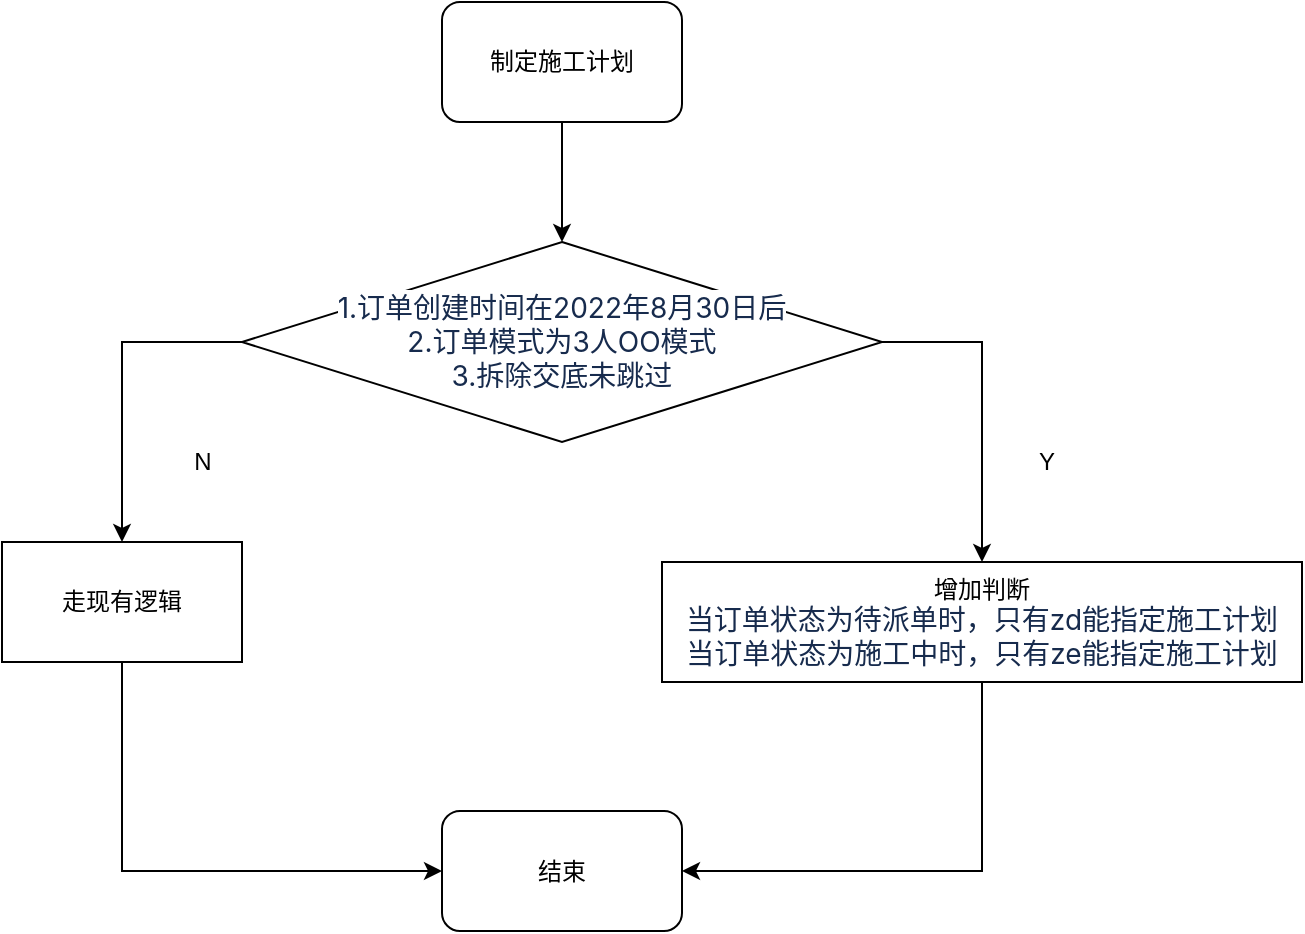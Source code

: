 <mxfile version="18.0.6" type="device" pages="2"><diagram id="HsIXlEKzGWNh-6x8Hyzc" name="第 1 页"><mxGraphModel dx="946" dy="612" grid="1" gridSize="10" guides="1" tooltips="1" connect="1" arrows="1" fold="1" page="1" pageScale="1" pageWidth="827" pageHeight="1169" math="0" shadow="0"><root><mxCell id="0"/><mxCell id="1" parent="0"/><mxCell id="3VwRYPMIpKyoCUNR7_9B-3" style="edgeStyle=orthogonalEdgeStyle;rounded=0;orthogonalLoop=1;jettySize=auto;html=1;" parent="1" source="3VwRYPMIpKyoCUNR7_9B-1" target="3VwRYPMIpKyoCUNR7_9B-2" edge="1"><mxGeometry relative="1" as="geometry"/></mxCell><mxCell id="3VwRYPMIpKyoCUNR7_9B-1" value="制定施工计划" style="rounded=1;whiteSpace=wrap;html=1;" parent="1" vertex="1"><mxGeometry x="270" y="150" width="120" height="60" as="geometry"/></mxCell><mxCell id="3VwRYPMIpKyoCUNR7_9B-7" style="edgeStyle=orthogonalEdgeStyle;rounded=0;orthogonalLoop=1;jettySize=auto;html=1;exitX=0;exitY=0.5;exitDx=0;exitDy=0;" parent="1" source="3VwRYPMIpKyoCUNR7_9B-2" target="3VwRYPMIpKyoCUNR7_9B-5" edge="1"><mxGeometry relative="1" as="geometry"/></mxCell><mxCell id="3VwRYPMIpKyoCUNR7_9B-8" style="edgeStyle=orthogonalEdgeStyle;rounded=0;orthogonalLoop=1;jettySize=auto;html=1;exitX=1;exitY=0.5;exitDx=0;exitDy=0;" parent="1" source="3VwRYPMIpKyoCUNR7_9B-2" target="3VwRYPMIpKyoCUNR7_9B-6" edge="1"><mxGeometry relative="1" as="geometry"/></mxCell><mxCell id="3VwRYPMIpKyoCUNR7_9B-2" value="&lt;span style=&quot;color: rgb(23, 43, 77); font-family: -apple-system, &amp;quot;system-ui&amp;quot;, &amp;quot;Segoe UI&amp;quot;, Roboto, Oxygen, Ubuntu, &amp;quot;Fira Sans&amp;quot;, &amp;quot;Droid Sans&amp;quot;, &amp;quot;Helvetica Neue&amp;quot;, sans-serif; font-size: 14px; text-align: left; background-color: rgb(255, 255, 255);&quot;&gt;1.订单创建时间在2022年8月30日后&lt;br&gt;2.订单模式为3人OO模式&lt;br&gt;3.拆除交底未跳过&lt;/span&gt;" style="rhombus;whiteSpace=wrap;html=1;" parent="1" vertex="1"><mxGeometry x="170" y="270" width="320" height="100" as="geometry"/></mxCell><mxCell id="3VwRYPMIpKyoCUNR7_9B-4" value="结束" style="rounded=1;whiteSpace=wrap;html=1;" parent="1" vertex="1"><mxGeometry x="270" y="554.5" width="120" height="60" as="geometry"/></mxCell><mxCell id="3VwRYPMIpKyoCUNR7_9B-9" style="edgeStyle=orthogonalEdgeStyle;rounded=0;orthogonalLoop=1;jettySize=auto;html=1;exitX=0.5;exitY=1;exitDx=0;exitDy=0;entryX=0;entryY=0.5;entryDx=0;entryDy=0;" parent="1" source="3VwRYPMIpKyoCUNR7_9B-5" target="3VwRYPMIpKyoCUNR7_9B-4" edge="1"><mxGeometry relative="1" as="geometry"/></mxCell><mxCell id="3VwRYPMIpKyoCUNR7_9B-5" value="走现有逻辑" style="rounded=0;whiteSpace=wrap;html=1;" parent="1" vertex="1"><mxGeometry x="50" y="420" width="120" height="60" as="geometry"/></mxCell><mxCell id="3VwRYPMIpKyoCUNR7_9B-10" style="edgeStyle=orthogonalEdgeStyle;rounded=0;orthogonalLoop=1;jettySize=auto;html=1;entryX=1;entryY=0.5;entryDx=0;entryDy=0;" parent="1" source="3VwRYPMIpKyoCUNR7_9B-6" target="3VwRYPMIpKyoCUNR7_9B-4" edge="1"><mxGeometry relative="1" as="geometry"/></mxCell><mxCell id="3VwRYPMIpKyoCUNR7_9B-6" value="增加判断&lt;br&gt;&lt;span style=&quot;color: rgb(23, 43, 77); font-family: -apple-system, &amp;quot;system-ui&amp;quot;, &amp;quot;Segoe UI&amp;quot;, Roboto, Oxygen, Ubuntu, &amp;quot;Fira Sans&amp;quot;, &amp;quot;Droid Sans&amp;quot;, &amp;quot;Helvetica Neue&amp;quot;, sans-serif; font-size: 14px; text-align: left; background-color: rgb(255, 255, 255);&quot;&gt;当订单状态为待派单时，只有zd能指定施工计划&lt;br&gt;&lt;/span&gt;&lt;span style=&quot;color: rgb(23, 43, 77); font-family: -apple-system, &amp;quot;system-ui&amp;quot;, &amp;quot;Segoe UI&amp;quot;, Roboto, Oxygen, Ubuntu, &amp;quot;Fira Sans&amp;quot;, &amp;quot;Droid Sans&amp;quot;, &amp;quot;Helvetica Neue&amp;quot;, sans-serif; font-size: 14px; text-align: left; background-color: rgb(255, 255, 255);&quot;&gt;当订单状态为施工中时，只有ze能指定施工计划&lt;/span&gt;&lt;span style=&quot;color: rgb(23, 43, 77); font-family: -apple-system, &amp;quot;system-ui&amp;quot;, &amp;quot;Segoe UI&amp;quot;, Roboto, Oxygen, Ubuntu, &amp;quot;Fira Sans&amp;quot;, &amp;quot;Droid Sans&amp;quot;, &amp;quot;Helvetica Neue&amp;quot;, sans-serif; font-size: 14px; text-align: left; background-color: rgb(255, 255, 255);&quot;&gt;&lt;br&gt;&lt;/span&gt;" style="rounded=0;whiteSpace=wrap;html=1;" parent="1" vertex="1"><mxGeometry x="380" y="430" width="320" height="60" as="geometry"/></mxCell><mxCell id="3VwRYPMIpKyoCUNR7_9B-11" value="N" style="text;html=1;align=center;verticalAlign=middle;resizable=0;points=[];autosize=1;strokeColor=none;fillColor=none;" parent="1" vertex="1"><mxGeometry x="140" y="370" width="20" height="20" as="geometry"/></mxCell><mxCell id="3VwRYPMIpKyoCUNR7_9B-13" value="Y" style="text;html=1;align=center;verticalAlign=middle;resizable=0;points=[];autosize=1;strokeColor=none;fillColor=none;" parent="1" vertex="1"><mxGeometry x="562" y="370" width="20" height="20" as="geometry"/></mxCell></root></mxGraphModel></diagram><diagram id="jqiIDo-yiDi-pKEUyboA" name="第 2 页"><mxGraphModel dx="946" dy="612" grid="1" gridSize="10" guides="1" tooltips="1" connect="1" arrows="1" fold="1" page="1" pageScale="1" pageWidth="827" pageHeight="1169" math="0" shadow="0"><root><mxCell id="0"/><mxCell id="1" parent="0"/><mxCell id="c13IGx-ZNEFmLZKaoY0X-1" style="edgeStyle=orthogonalEdgeStyle;rounded=0;orthogonalLoop=1;jettySize=auto;html=1;" parent="1" source="c13IGx-ZNEFmLZKaoY0X-2" target="c13IGx-ZNEFmLZKaoY0X-5" edge="1"><mxGeometry relative="1" as="geometry"/></mxCell><mxCell id="c13IGx-ZNEFmLZKaoY0X-2" value="标准/补充 配置方案生成/修改/作废" style="rounded=1;whiteSpace=wrap;html=1;" parent="1" vertex="1"><mxGeometry x="220" y="150" width="220" height="60" as="geometry"/></mxCell><mxCell id="c13IGx-ZNEFmLZKaoY0X-3" style="edgeStyle=orthogonalEdgeStyle;rounded=0;orthogonalLoop=1;jettySize=auto;html=1;exitX=0;exitY=0.5;exitDx=0;exitDy=0;" parent="1" source="c13IGx-ZNEFmLZKaoY0X-5" target="c13IGx-ZNEFmLZKaoY0X-8" edge="1"><mxGeometry relative="1" as="geometry"/></mxCell><mxCell id="c13IGx-ZNEFmLZKaoY0X-4" style="edgeStyle=orthogonalEdgeStyle;rounded=0;orthogonalLoop=1;jettySize=auto;html=1;exitX=1;exitY=0.5;exitDx=0;exitDy=0;" parent="1" source="c13IGx-ZNEFmLZKaoY0X-5" edge="1"><mxGeometry relative="1" as="geometry"><mxPoint x="540" y="430" as="targetPoint"/></mxGeometry></mxCell><mxCell id="c13IGx-ZNEFmLZKaoY0X-5" value="&lt;span style=&quot;color: rgb(23, 43, 77); font-family: -apple-system, &amp;quot;system-ui&amp;quot;, &amp;quot;Segoe UI&amp;quot;, Roboto, Oxygen, Ubuntu, &amp;quot;Fira Sans&amp;quot;, &amp;quot;Droid Sans&amp;quot;, &amp;quot;Helvetica Neue&amp;quot;, sans-serif; font-size: 14px; text-align: left; background-color: rgb(255, 255, 255);&quot;&gt;1.订单创建时间在2022年8月30日后&lt;br&gt;2.订单模式为3人OO模式&lt;br&gt;3.拆除交底未跳过&lt;/span&gt;" style="rhombus;whiteSpace=wrap;html=1;" parent="1" vertex="1"><mxGeometry x="170" y="270" width="320" height="100" as="geometry"/></mxCell><mxCell id="c13IGx-ZNEFmLZKaoY0X-6" value="结束" style="rounded=1;whiteSpace=wrap;html=1;" parent="1" vertex="1"><mxGeometry x="270" y="870" width="120" height="60" as="geometry"/></mxCell><mxCell id="c13IGx-ZNEFmLZKaoY0X-7" style="edgeStyle=orthogonalEdgeStyle;rounded=0;orthogonalLoop=1;jettySize=auto;html=1;exitX=0.5;exitY=1;exitDx=0;exitDy=0;entryX=0;entryY=0.5;entryDx=0;entryDy=0;" parent="1" source="c13IGx-ZNEFmLZKaoY0X-8" target="c13IGx-ZNEFmLZKaoY0X-6" edge="1"><mxGeometry relative="1" as="geometry"/></mxCell><mxCell id="c13IGx-ZNEFmLZKaoY0X-8" value="走现有逻辑" style="rounded=0;whiteSpace=wrap;html=1;" parent="1" vertex="1"><mxGeometry x="50" y="420" width="120" height="60" as="geometry"/></mxCell><mxCell id="c13IGx-ZNEFmLZKaoY0X-11" value="N" style="text;html=1;align=center;verticalAlign=middle;resizable=0;points=[];autosize=1;strokeColor=none;fillColor=none;" parent="1" vertex="1"><mxGeometry x="140" y="370" width="20" height="20" as="geometry"/></mxCell><mxCell id="c13IGx-ZNEFmLZKaoY0X-12" value="Y" style="text;html=1;align=center;verticalAlign=middle;resizable=0;points=[];autosize=1;strokeColor=none;fillColor=none;" parent="1" vertex="1"><mxGeometry x="580" y="370" width="20" height="20" as="geometry"/></mxCell><mxCell id="VVZB1_K6BEehoai0AMhr-2" style="edgeStyle=orthogonalEdgeStyle;rounded=0;orthogonalLoop=1;jettySize=auto;html=1;exitX=0.5;exitY=1;exitDx=0;exitDy=0;entryX=0.5;entryY=0;entryDx=0;entryDy=0;" edge="1" parent="1" source="k4DRUT8zqrkNZwfxI2Ff-1" target="k4DRUT8zqrkNZwfxI2Ff-2"><mxGeometry relative="1" as="geometry"/></mxCell><mxCell id="VVZB1_K6BEehoai0AMhr-3" style="edgeStyle=orthogonalEdgeStyle;rounded=0;orthogonalLoop=1;jettySize=auto;html=1;exitX=1;exitY=0.5;exitDx=0;exitDy=0;" edge="1" parent="1" source="k4DRUT8zqrkNZwfxI2Ff-1" target="VVZB1_K6BEehoai0AMhr-1"><mxGeometry relative="1" as="geometry"/></mxCell><mxCell id="k4DRUT8zqrkNZwfxI2Ff-1" value="当前订单状态为&lt;br&gt;待生成配置方案，待提交配置方案，待派单" style="rhombus;whiteSpace=wrap;html=1;" vertex="1" parent="1"><mxGeometry x="350" y="430" width="376" height="80" as="geometry"/></mxCell><mxCell id="VVZB1_K6BEehoai0AMhr-8" style="edgeStyle=orthogonalEdgeStyle;rounded=0;orthogonalLoop=1;jettySize=auto;html=1;exitX=0.5;exitY=1;exitDx=0;exitDy=0;entryX=1;entryY=0.5;entryDx=0;entryDy=0;" edge="1" parent="1" source="k4DRUT8zqrkNZwfxI2Ff-2" target="c13IGx-ZNEFmLZKaoY0X-6"><mxGeometry relative="1" as="geometry"/></mxCell><mxCell id="k4DRUT8zqrkNZwfxI2Ff-2" value="标准配置方案&lt;br&gt;当前登陆人为zd时，showCreateButton=1&lt;br&gt;当前登陆人为ze时，showCreateButton=0&lt;br&gt;补充配置方案&lt;br&gt;不论是谁，都无法生成，replenishButton=0" style="rounded=0;whiteSpace=wrap;html=1;" vertex="1" parent="1"><mxGeometry x="367" y="585" width="343" height="95" as="geometry"/></mxCell><mxCell id="VVZB1_K6BEehoai0AMhr-7" style="edgeStyle=orthogonalEdgeStyle;rounded=0;orthogonalLoop=1;jettySize=auto;html=1;exitX=0.5;exitY=1;exitDx=0;exitDy=0;entryX=0.5;entryY=0;entryDx=0;entryDy=0;" edge="1" parent="1" source="VVZB1_K6BEehoai0AMhr-1" target="VVZB1_K6BEehoai0AMhr-6"><mxGeometry relative="1" as="geometry"/></mxCell><mxCell id="VVZB1_K6BEehoai0AMhr-1" value="当前订单状态为&lt;br&gt;施工中" style="rhombus;whiteSpace=wrap;html=1;" vertex="1" parent="1"><mxGeometry x="760" y="575" width="376" height="80" as="geometry"/></mxCell><mxCell id="VVZB1_K6BEehoai0AMhr-4" value="Y" style="text;html=1;align=center;verticalAlign=middle;resizable=0;points=[];autosize=1;strokeColor=none;fillColor=none;" vertex="1" parent="1"><mxGeometry x="580" y="533" width="20" height="20" as="geometry"/></mxCell><mxCell id="VVZB1_K6BEehoai0AMhr-5" value="N" style="text;html=1;align=center;verticalAlign=middle;resizable=0;points=[];autosize=1;strokeColor=none;fillColor=none;" vertex="1" parent="1"><mxGeometry x="1000" y="533" width="20" height="20" as="geometry"/></mxCell><mxCell id="VVZB1_K6BEehoai0AMhr-9" style="edgeStyle=orthogonalEdgeStyle;rounded=0;orthogonalLoop=1;jettySize=auto;html=1;exitX=0.5;exitY=1;exitDx=0;exitDy=0;entryX=1;entryY=0.5;entryDx=0;entryDy=0;" edge="1" parent="1" source="VVZB1_K6BEehoai0AMhr-6" target="c13IGx-ZNEFmLZKaoY0X-6"><mxGeometry relative="1" as="geometry"/></mxCell><mxCell id="VVZB1_K6BEehoai0AMhr-6" value="标准配置方案&lt;br&gt;当前登陆人为zd时，showCreateButton=0&lt;br&gt;当前登陆人为ze时，showCreateButton=1&lt;br&gt;补充配置方案&lt;br&gt;当前登陆人为zd时，replenishButton =0&lt;br&gt;当前登陆人为ze时，replenishButton =1" style="rounded=0;whiteSpace=wrap;html=1;" vertex="1" parent="1"><mxGeometry x="777" y="720" width="343" height="100" as="geometry"/></mxCell></root></mxGraphModel></diagram></mxfile>